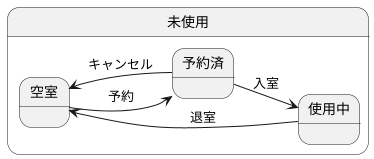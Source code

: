 @startuml 演習6-2
left to right direction
state 未使用{
    空室-->予約済 :予約
    空室<--予約済 :キャンセル
    予約済-->使用中 :入室

}
state 使用中{
   使用中 -->空室 :退室
}
@enduml